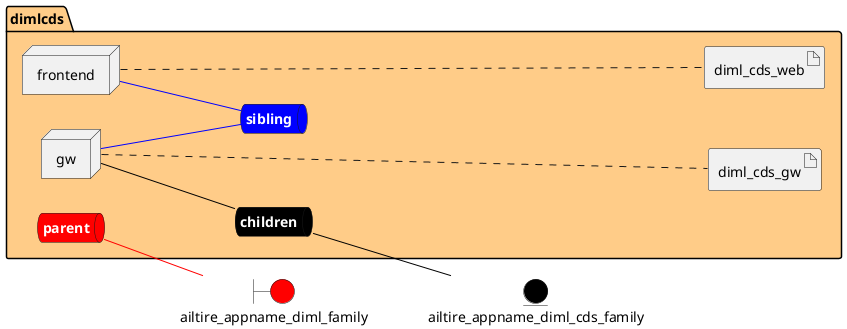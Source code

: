 @startuml

left to right direction


boundary ailtire_appname_diml_family #red


entity ailtire_appname_diml_cds_family #black




package "dimlcds" #ffcc88 {
    queue childrennet #black [
            <b><color:white>children</color></b>
    ]
    
    childrennet -[#black]- ailtire_appname_diml_cds_family
    
    queue siblingnet #blue [
            <b><color:white>sibling</color></b>
    ]
    
    queue parentnet #red [
            <b><color:white>parent</color></b>
    ]
    
    parentnet -[#red]- ailtire_appname_diml_family
    

node "frontend" as frontendService
node "gw" as gwService


        artifact "diml_cds_web" as diml_cds_webimage
    
        artifact "diml_cds_gw" as diml_cds_gwimage
    
}

frontendService -[#blue]- siblingnet

gwService -[#black]- childrennet

gwService -[#blue]- siblingnet
frontendService .... diml_cds_webimage
gwService .... diml_cds_gwimage


@enduml
